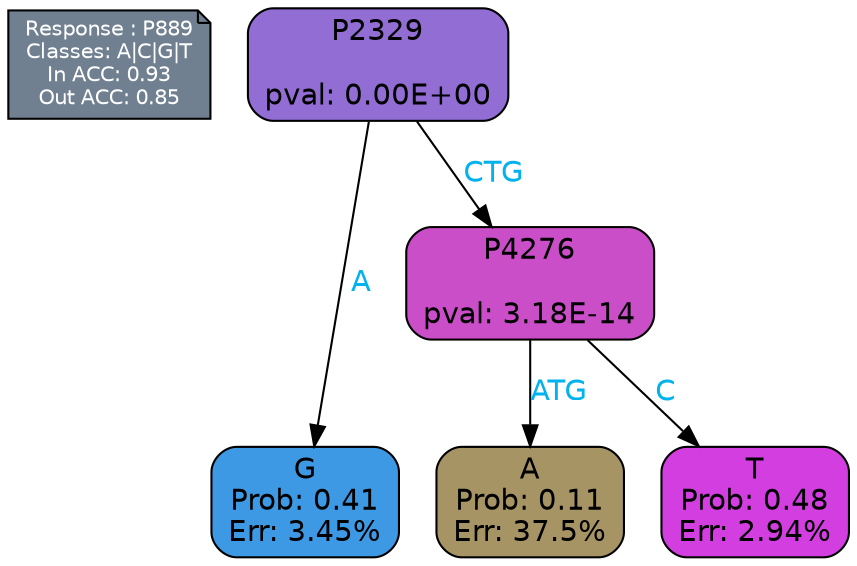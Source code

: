 digraph Tree {
node [shape=box, style="filled, rounded", color="black", fontname=helvetica] ;
graph [ranksep=equally, splines=polylines, bgcolor=transparent, dpi=600] ;
edge [fontname=helvetica] ;
LEGEND [label="Response : P889
Classes: A|C|G|T
In ACC: 0.93
Out ACC: 0.85
",shape=note,align=left,style=filled,fillcolor="slategray",fontcolor="white",fontsize=10];1 [label="P2329

pval: 0.00E+00", fillcolor="#916dd4"] ;
2 [label="G
Prob: 0.41
Err: 3.45%", fillcolor="#3e99e5"] ;
3 [label="P4276

pval: 3.18E-14", fillcolor="#ca4ec8"] ;
4 [label="A
Prob: 0.11
Err: 37.5%", fillcolor="#a69464"] ;
5 [label="T
Prob: 0.48
Err: 2.94%", fillcolor="#d23edf"] ;
1 -> 2 [label="A",fontcolor=deepskyblue2] ;
1 -> 3 [label="CTG",fontcolor=deepskyblue2] ;
3 -> 4 [label="ATG",fontcolor=deepskyblue2] ;
3 -> 5 [label="C",fontcolor=deepskyblue2] ;
{rank = same; 2;4;5;}{rank = same; LEGEND;1;}}